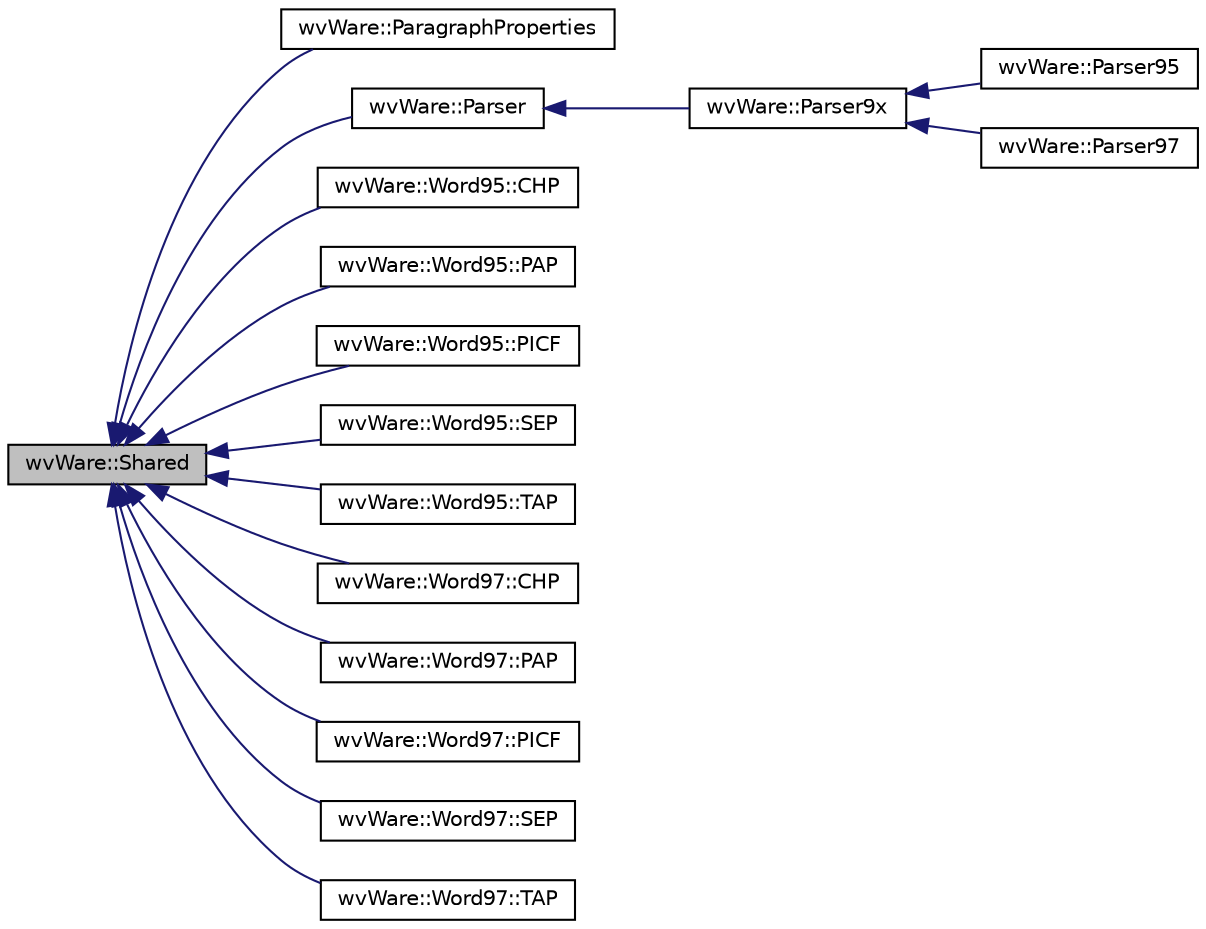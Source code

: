 digraph "wvWare::Shared"
{
  edge [fontname="Helvetica",fontsize="10",labelfontname="Helvetica",labelfontsize="10"];
  node [fontname="Helvetica",fontsize="10",shape=record];
  rankdir="LR";
  Node0 [label="wvWare::Shared",height=0.2,width=0.4,color="black", fillcolor="grey75", style="filled", fontcolor="black"];
  Node0 -> Node1 [dir="back",color="midnightblue",fontsize="10",style="solid",fontname="Helvetica"];
  Node1 [label="wvWare::ParagraphProperties",height=0.2,width=0.4,color="black", fillcolor="white", style="filled",URL="$classwv_ware_1_1_paragraph_properties.html"];
  Node0 -> Node2 [dir="back",color="midnightblue",fontsize="10",style="solid",fontname="Helvetica"];
  Node2 [label="wvWare::Parser",height=0.2,width=0.4,color="black", fillcolor="white", style="filled",URL="$classwv_ware_1_1_parser.html"];
  Node2 -> Node3 [dir="back",color="midnightblue",fontsize="10",style="solid",fontname="Helvetica"];
  Node3 [label="wvWare::Parser9x",height=0.2,width=0.4,color="black", fillcolor="white", style="filled",URL="$classwv_ware_1_1_parser9x.html"];
  Node3 -> Node4 [dir="back",color="midnightblue",fontsize="10",style="solid",fontname="Helvetica"];
  Node4 [label="wvWare::Parser95",height=0.2,width=0.4,color="black", fillcolor="white", style="filled",URL="$classwv_ware_1_1_parser95.html"];
  Node3 -> Node5 [dir="back",color="midnightblue",fontsize="10",style="solid",fontname="Helvetica"];
  Node5 [label="wvWare::Parser97",height=0.2,width=0.4,color="black", fillcolor="white", style="filled",URL="$classwv_ware_1_1_parser97.html"];
  Node0 -> Node6 [dir="back",color="midnightblue",fontsize="10",style="solid",fontname="Helvetica"];
  Node6 [label="wvWare::Word95::CHP",height=0.2,width=0.4,color="black", fillcolor="white", style="filled",URL="$structwv_ware_1_1_word95_1_1_c_h_p.html"];
  Node0 -> Node7 [dir="back",color="midnightblue",fontsize="10",style="solid",fontname="Helvetica"];
  Node7 [label="wvWare::Word95::PAP",height=0.2,width=0.4,color="black", fillcolor="white", style="filled",URL="$structwv_ware_1_1_word95_1_1_p_a_p.html"];
  Node0 -> Node8 [dir="back",color="midnightblue",fontsize="10",style="solid",fontname="Helvetica"];
  Node8 [label="wvWare::Word95::PICF",height=0.2,width=0.4,color="black", fillcolor="white", style="filled",URL="$structwv_ware_1_1_word95_1_1_p_i_c_f.html"];
  Node0 -> Node9 [dir="back",color="midnightblue",fontsize="10",style="solid",fontname="Helvetica"];
  Node9 [label="wvWare::Word95::SEP",height=0.2,width=0.4,color="black", fillcolor="white", style="filled",URL="$structwv_ware_1_1_word95_1_1_s_e_p.html"];
  Node0 -> Node10 [dir="back",color="midnightblue",fontsize="10",style="solid",fontname="Helvetica"];
  Node10 [label="wvWare::Word95::TAP",height=0.2,width=0.4,color="black", fillcolor="white", style="filled",URL="$structwv_ware_1_1_word95_1_1_t_a_p.html"];
  Node0 -> Node11 [dir="back",color="midnightblue",fontsize="10",style="solid",fontname="Helvetica"];
  Node11 [label="wvWare::Word97::CHP",height=0.2,width=0.4,color="black", fillcolor="white", style="filled",URL="$structwv_ware_1_1_word97_1_1_c_h_p.html"];
  Node0 -> Node12 [dir="back",color="midnightblue",fontsize="10",style="solid",fontname="Helvetica"];
  Node12 [label="wvWare::Word97::PAP",height=0.2,width=0.4,color="black", fillcolor="white", style="filled",URL="$structwv_ware_1_1_word97_1_1_p_a_p.html"];
  Node0 -> Node13 [dir="back",color="midnightblue",fontsize="10",style="solid",fontname="Helvetica"];
  Node13 [label="wvWare::Word97::PICF",height=0.2,width=0.4,color="black", fillcolor="white", style="filled",URL="$structwv_ware_1_1_word97_1_1_p_i_c_f.html"];
  Node0 -> Node14 [dir="back",color="midnightblue",fontsize="10",style="solid",fontname="Helvetica"];
  Node14 [label="wvWare::Word97::SEP",height=0.2,width=0.4,color="black", fillcolor="white", style="filled",URL="$structwv_ware_1_1_word97_1_1_s_e_p.html"];
  Node0 -> Node15 [dir="back",color="midnightblue",fontsize="10",style="solid",fontname="Helvetica"];
  Node15 [label="wvWare::Word97::TAP",height=0.2,width=0.4,color="black", fillcolor="white", style="filled",URL="$structwv_ware_1_1_word97_1_1_t_a_p.html"];
}
